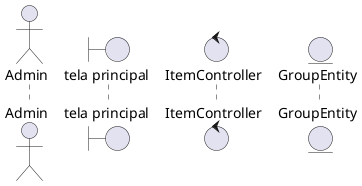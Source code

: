 @startuml
actor Admin
boundary "tela principal" as grupo
control ItemController
entity GroupEntity

@enduml